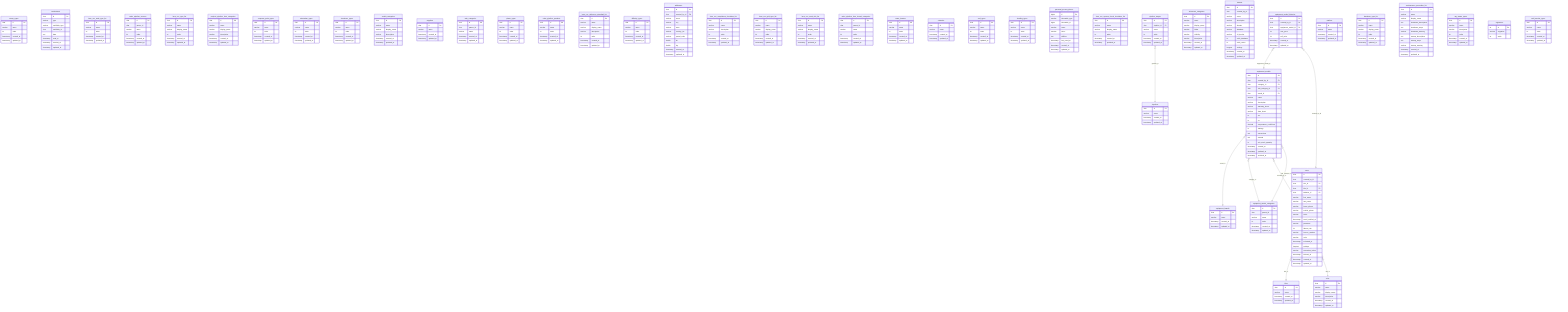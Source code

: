 erDiagram
    storey_types {
        char id PK
        varchar name 
        int order 
        timestamp created_at 
        timestamp updated_at 
    }

    notifications {
        char id PK
        varchar type 
        varchar notifiable_type 
        char notifiable_id 
        text data 
        timestamp read_at 
        timestamp created_at 
        timestamp updated_at 
    }

    form_coc_work_type_list {
        char id PK
        varchar name 
        int order 
        timestamp created_at 
        timestamp updated_at 
    }

    sales_pipeline_sources {
        char id PK
        char parent_id 
        varchar name 
        int order 
        timestamp created_at 
        timestamp updated_at 
    }

    equipment_brands {
        char id PK
        varchar name 
        timestamp created_at 
        timestamp updated_at 
    }

    form_coc_type_list {
        char id PK
        varchar name 
        varchar display_name 
        int order 
        timestamp created_at 
        timestamp updated_at 
    }

    projects_pipeline_item_categories {
        char id PK
        varchar name 
        varchar display_name 
        varchar description 
        timestamp created_at 
        timestamp updated_at 
    }

    equipment_models {
        char id PK
        char created_by_id FK
        char category_id FK
        char sub_category_id FK
        char brand_id FK
        varchar name 
        varchar description 
        varchar warranty_sheet 
        varchar data_sheet 
        int voc 
        int isc 
        decimal temperature_coefficient 
        int wattage 
        text instructions 
        text manual 
        int min_stock_quantity 
        timestamp created_at 
        timestamp updated_at 
        timestamp archived_at 
    }

    compass_point_types {
        char id PK
        varchar name 
        int order 
        timestamp created_at 
        timestamp updated_at 
    }

    orientation_types {
        char id PK
        varchar name 
        int order 
        timestamp created_at 
        timestamp updated_at 
    }

    timesheet_types {
        char id PK
        varchar name 
        int order 
        timestamp created_at 
        timestamp updated_at 
    }

    media_categories {
        char id PK
        varchar name 
        varchar display_name 
        varchar description 
        timestamp created_at 
        timestamp updated_at 
    }

    pipelines {
        char id PK
        varchar name 
        timestamp created_at 
        timestamp updated_at 
    }

    suppliers {
        char id PK
        varchar name 
        timestamp created_at 
        timestamp updated_at 
    }

    task_categories {
        char id PK
        char parent_id 
        varchar name 
        timestamp created_at 
        timestamp updated_at 
    }

    phase_types {
        char id PK
        varchar name 
        int order 
        timestamp created_at 
        timestamp updated_at 
    }

    sales_pipeline_products {
        char id PK
        varchar name 
        int order 
        timestamp created_at 
        timestamp updated_at 
    }

    titles {
        char id PK
        varchar name 
        timestamp created_at 
        timestamp updated_at 
    }

    roles {
        char id PK
        varchar name 
        varchar display_name 
        varchar description 
        timestamp created_at 
        timestamp updated_at 
    }

    form_coc_reference_standard_list {
        char id PK
        varchar name 
        varchar display_name 
        varchar description 
        int order 
        timestamp created_at 
        timestamp updated_at 
    }

    difficulty_types {
        char id PK
        varchar name 
        int order 
        timestamp created_at 
        timestamp updated_at 
    }

    addresses {
        char id PK
        char created_by_id FK
        varchar street 
        varchar city 
        varchar state 
        varchar country_iso 
        varchar postal_code 
        double lat 
        double lng 
        timestamp created_at 
        timestamp updated_at 
    }

    form_coc_compliance_checkbox_list {
        char id PK
        varchar name 
        varchar description 
        int order 
        timestamp created_at 
        timestamp updated_at 
    }

    form_coc_grid_type_list {
        char id PK
        varchar name 
        varchar display_name 
        int order 
        timestamp created_at 
        timestamp updated_at 
    }

    form_coc_work_risk_list {
        char id PK
        varchar name 
        varchar display_name 
        int order 
        timestamp created_at 
        timestamp updated_at 
    }

    sales_pipeline_item_closed_categories {
        char id PK
        char parent_id 
        varchar name 
        int order 
        timestamp created_at 
        timestamp updated_at 
    }

    water_heaters {
        char id PK
        varchar name 
        int order 
        timestamp created_at 
        timestamp updated_at 
    }

    networks {
        char id PK
        varchar name 
        timestamp created_at 
        timestamp updated_at 
    }

    users {
        char id PK
        char created_by_id 
        char role_id FK
        char title_id FK
        char address_id FK
        varchar first_name 
        varchar last_name 
        varchar home_phone 
        varchar mobile_phone 
        varchar email 
        timestamp email_verified_at 
        varchar password 
        int labour_rate 
        varchar licence_number 
        varchar color 
        timestamp activated_at 
        longtext settings 
        varchar remember_token 
        timestamp deleted_at 
        timestamp created_at 
        timestamp updated_at 
    }

    roof_types {
        char id PK
        varchar name 
        int order 
        timestamp created_at 
        timestamp updated_at 
    }

    shading_types {
        char id PK
        varchar name 
        int order 
        timestamp created_at 
        timestamp updated_at 
    }

    personal_access_tokens {
        bigint id PK
        varchar tokenable_type 
        bigint tokenable_id 
        varchar name 
        varchar token 
        text abilities 
        timestamp last_used_at 
        timestamp created_at 
        timestamp updated_at 
    }

    form_coc_system_check_checkbox_list {
        char id PK
        varchar name 
        varchar display_name 
        int order 
        timestamp created_at 
        timestamp updated_at 
    }

    pipeline_stages {
        char id PK
        char pipeline_id FK
        varchar name 
        int order 
        timestamp created_at 
        timestamp updated_at 
    }

    document_categories {
        char id PK
        varchar name 
        varchar display_name 
        varchar folder 
        varchar visibility 
        varchar description 
        timestamp created_at 
        timestamp updated_at 
    }

    tenants {
        char id PK
        char created_by_id 
        varchar name 
        varchar description 
        varchar domain 
        varchar database 
        varchar s3_bucket 
        int redis_database 
        int redis_cache 
        longtext settings 
        timestamp created_at 
        timestamp updated_at 
    }

    equipment_model_histories {
        char id PK
        char created_by_id FK
        char equipment_model_id FK
        int cost_price 
        int sell_price 
        timestamp created_at 
        timestamp updated_at 
    }

    equipment_model_categories {
        char id PK
        char parent_id 
        varchar name 
        int order 
        timestamp created_at 
        timestamp updated_at 
    }

    retailers {
        char id PK
        varchar name 
        timestamp created_at 
        timestamp updated_at 
    }

    handover_type_list {
        char id PK
        varchar name 
        varchar display_name 
        int order 
        timestamp created_at 
        timestamp updated_at 
    }

    maintenance_procedure_list {
        char id PK
        varchar name 
        varchar display_name 
        text shutdown_description 
        text shutdown_steps 
        varchar shutdown_warning 
        text startup_description 
        text startup_steps 
        varchar startup_warning 
        timestamp created_at 
        timestamp updated_at 
    }

    rag_status_types {
        char id PK
        varchar name 
        varchar description 
        int order 
        timestamp created_at 
        timestamp updated_at 
    }

    migrations {
        int id PK
        varchar migration 
        int batch 
    }

    roof_bracket_types {
        char id PK
        varchar name 
        int order 
        timestamp created_at 
        timestamp updated_at 
    }

    equipment_models }o--|| equipment_brands : "brand_id"
    equipment_models }o--|| equipment_model_categories : "category_id"
    equipment_models }o--|| users : "created_by_id"
    equipment_models }o--|| equipment_model_categories : "sub_category_id"
    equipment_model_histories }o--|| equipment_models : "equipment_model_id"
    pipeline_stages }o--|| pipelines : "pipeline_id"
    users }o--|| titles : "title_id"
    users }o--|| roles : "role_id"
    equipment_model_histories }o--|| users : "created_by_id"
